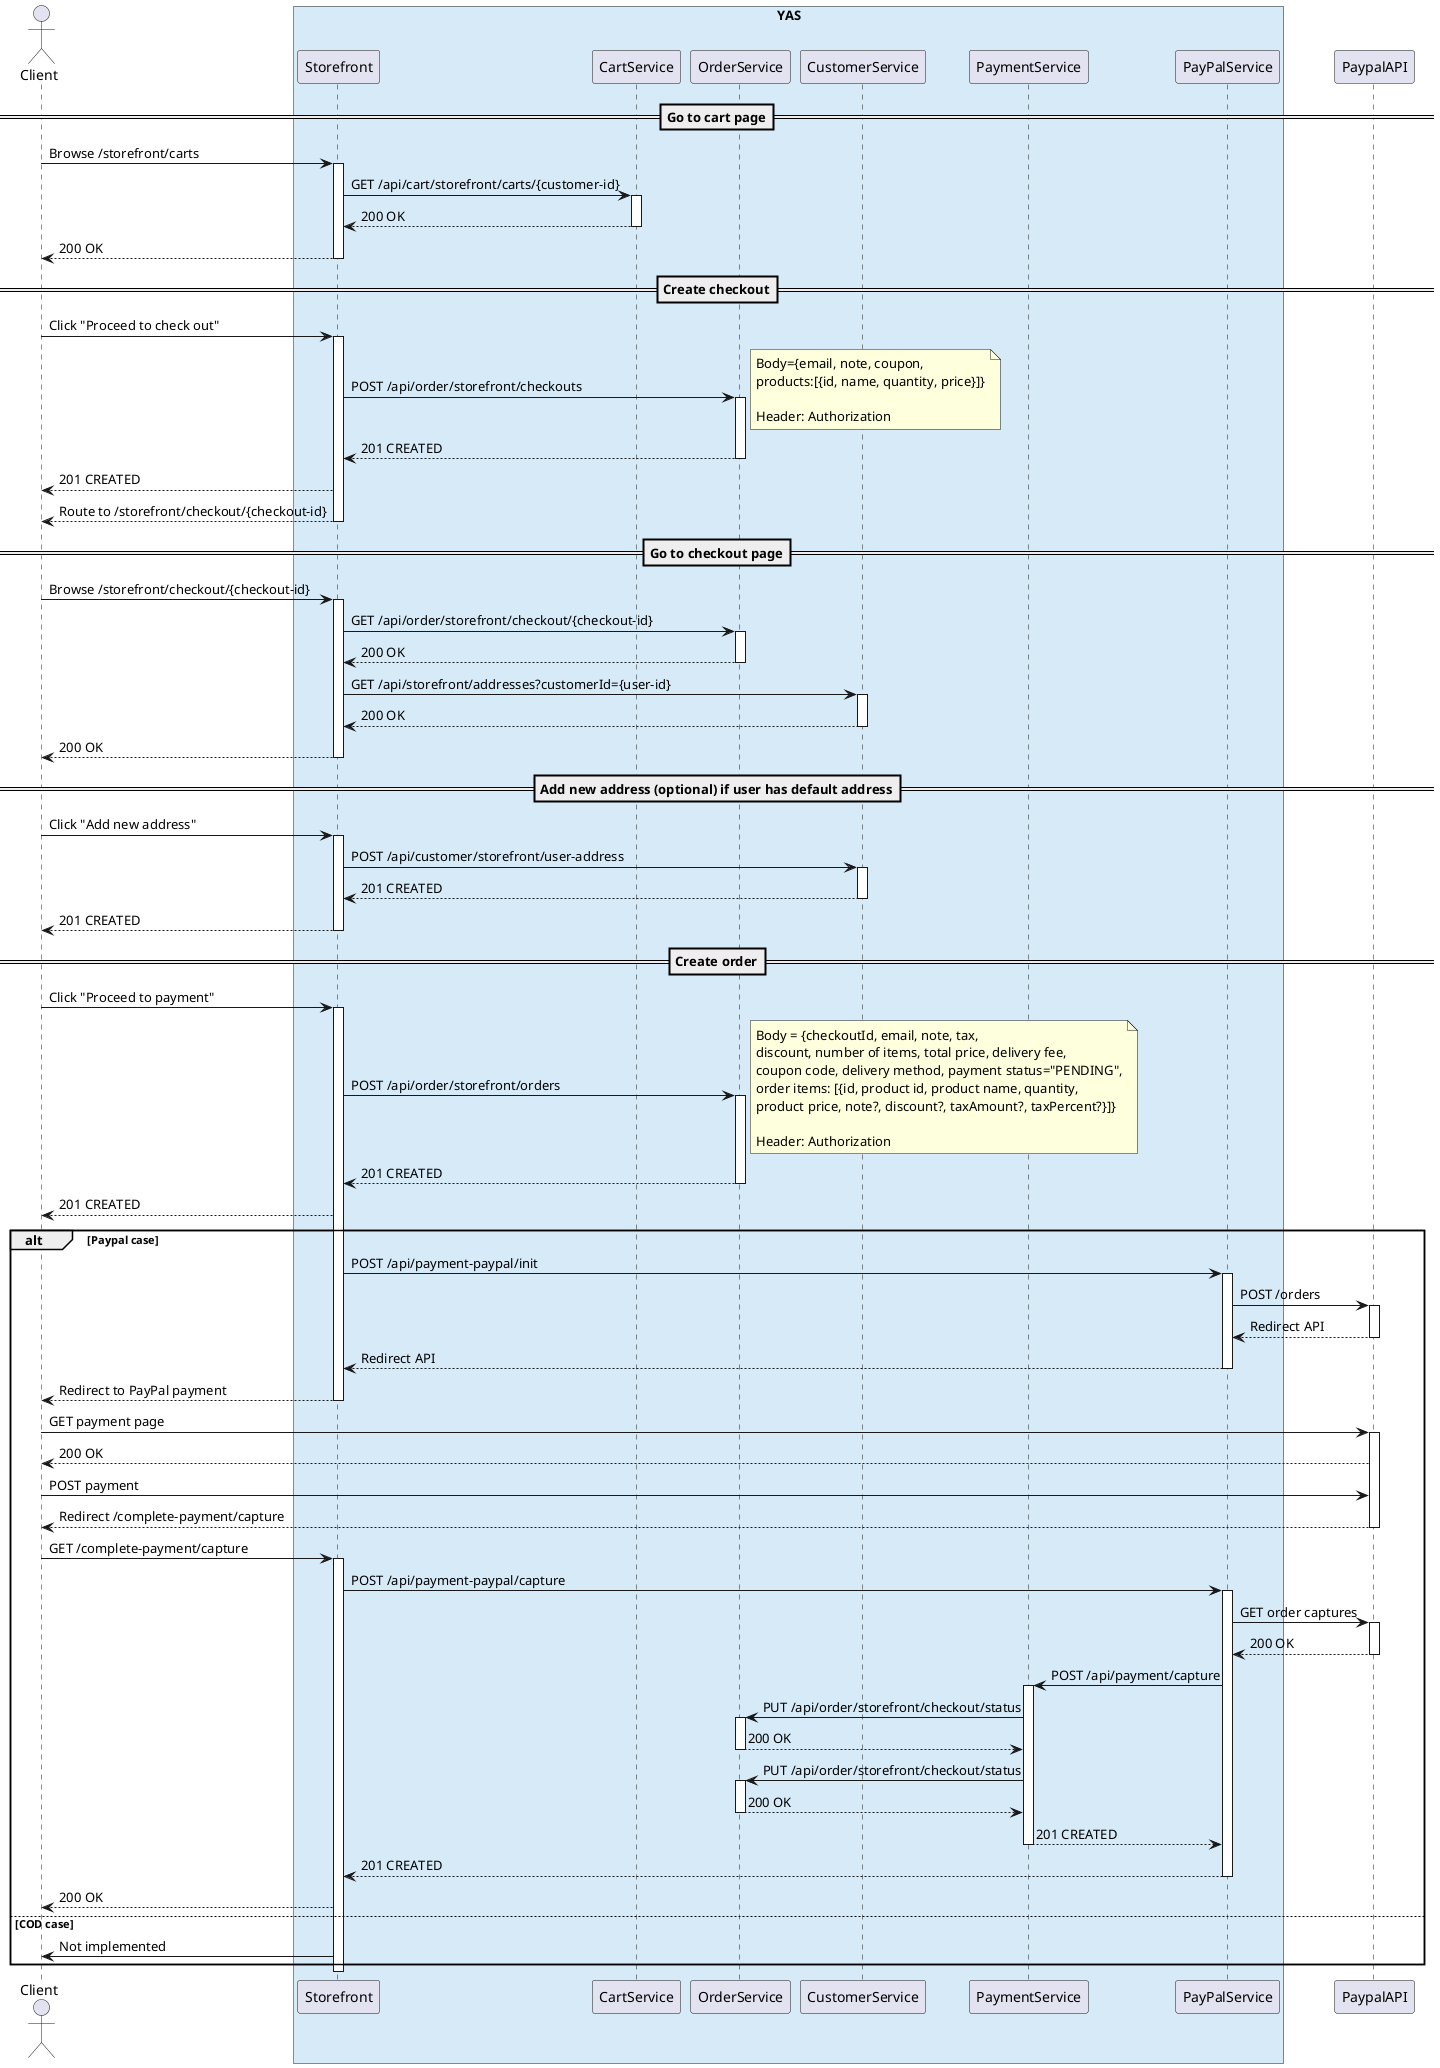 @startuml Current Order flow
actor Client
box "YAS" #D6EAF8 
participant Storefront as NextJs
participant CartService as cart
participant OrderService as order
participant CustomerService as customer
participant PaymentService as payment
participant PayPalService as ppal
end box
participant PaypalAPI as ppAPI
==Go to cart page==
Client -> NextJs: Browse /storefront/carts
activate NextJs
NextJs -> cart: GET /api/cart/storefront/carts/{customer-id}
activate cart
cart --> NextJs: 200 OK
deactivate cart
NextJs --> Client: 200 OK
deactivate NextJs
==Create checkout==
Client -> NextJs: Click "Proceed to check out"
activate NextJs
NextJs -> order: POST /api/order/storefront/checkouts
note right
Body={email, note, coupon,
products:[{id, name, quantity, price}]}

Header: Authorization
end note
activate order
order --> NextJs: 201 CREATED
deactivate order
NextJs --> Client: 201 CREATED
NextJs --> Client: Route to /storefront/checkout/{checkout-id}
deactivate NextJs
==Go to checkout page==
Client -> NextJs: Browse /storefront/checkout/{checkout-id}
activate NextJs
NextJs -> order: GET /api/order/storefront/checkout/{checkout-id}
activate order
order --> NextJs: 200 OK
deactivate order
NextJs -> customer: GET /api/storefront/addresses?customerId={user-id}
activate customer
customer --> NextJs: 200 OK
deactivate customer
NextJs --> Client: 200 OK
deactivate NextJs
==Add new address (optional) if user has default address==
Client -> NextJs: Click "Add new address"
activate NextJs
NextJs -> customer: POST /api/customer/storefront/user-address
activate customer
customer --> NextJs: 201 CREATED
deactivate customer
NextJs --> Client: 201 CREATED
deactivate NextJs
==Create order==
Client -> NextJs: Click "Proceed to payment" 
activate NextJs
NextJs -> order: POST /api/order/storefront/orders
note right
Body = {checkoutId, email, note, tax, 
discount, number of items, total price, delivery fee, 
coupon code, delivery method, payment status="PENDING",
order items: [{id, product id, product name, quantity,
product price, note?, discount?, taxAmount?, taxPercent?}]}

Header: Authorization
end note
activate order
order --> NextJs: 201 CREATED
deactivate order
NextJs --> Client: 201 CREATED
alt Paypal case
    NextJs -> ppal: POST /api/payment-paypal/init
    activate ppal
    ppal -> ppAPI: POST /orders
    activate ppAPI
    ppAPI --> ppal: Redirect API
    deactivate ppAPI
    ppal --> NextJs: Redirect API
    deactivate ppal
    NextJs --> Client: Redirect to PayPal payment
    deactivate NextJs
    Client -> ppAPI: GET payment page
    activate ppAPI
    ppAPI --> Client: 200 OK
    Client -> ppAPI: POST payment
    ppAPI --> Client: Redirect /complete-payment/capture
    deactivate ppAPI
    Client -> NextJs: GET /complete-payment/capture
    activate NextJs
    NextJs -> ppal: POST /api/payment-paypal/capture
    activate ppal
    ppal -> ppAPI: GET order captures
    activate ppAPI
    ppAPI --> ppal: 200 OK
    deactivate ppAPI
    ppal -> payment: POST /api/payment/capture
    activate payment
    payment -> order: PUT /api/order/storefront/checkout/status
    activate order
    order --> payment: 200 OK
    deactivate order
    payment -> order: PUT /api/order/storefront/checkout/status
    activate order
    order --> payment: 200 OK
    deactivate order
    payment --> ppal: 201 CREATED
    deactivate payment
    ppal --> NextJs: 201 CREATED
    deactivate ppal
    NextJs --> Client: 200 OK
else COD case
    NextJs -> Client: Not implemented
end
    deactivate NextJs
    
deactivate NextJs
@enduml